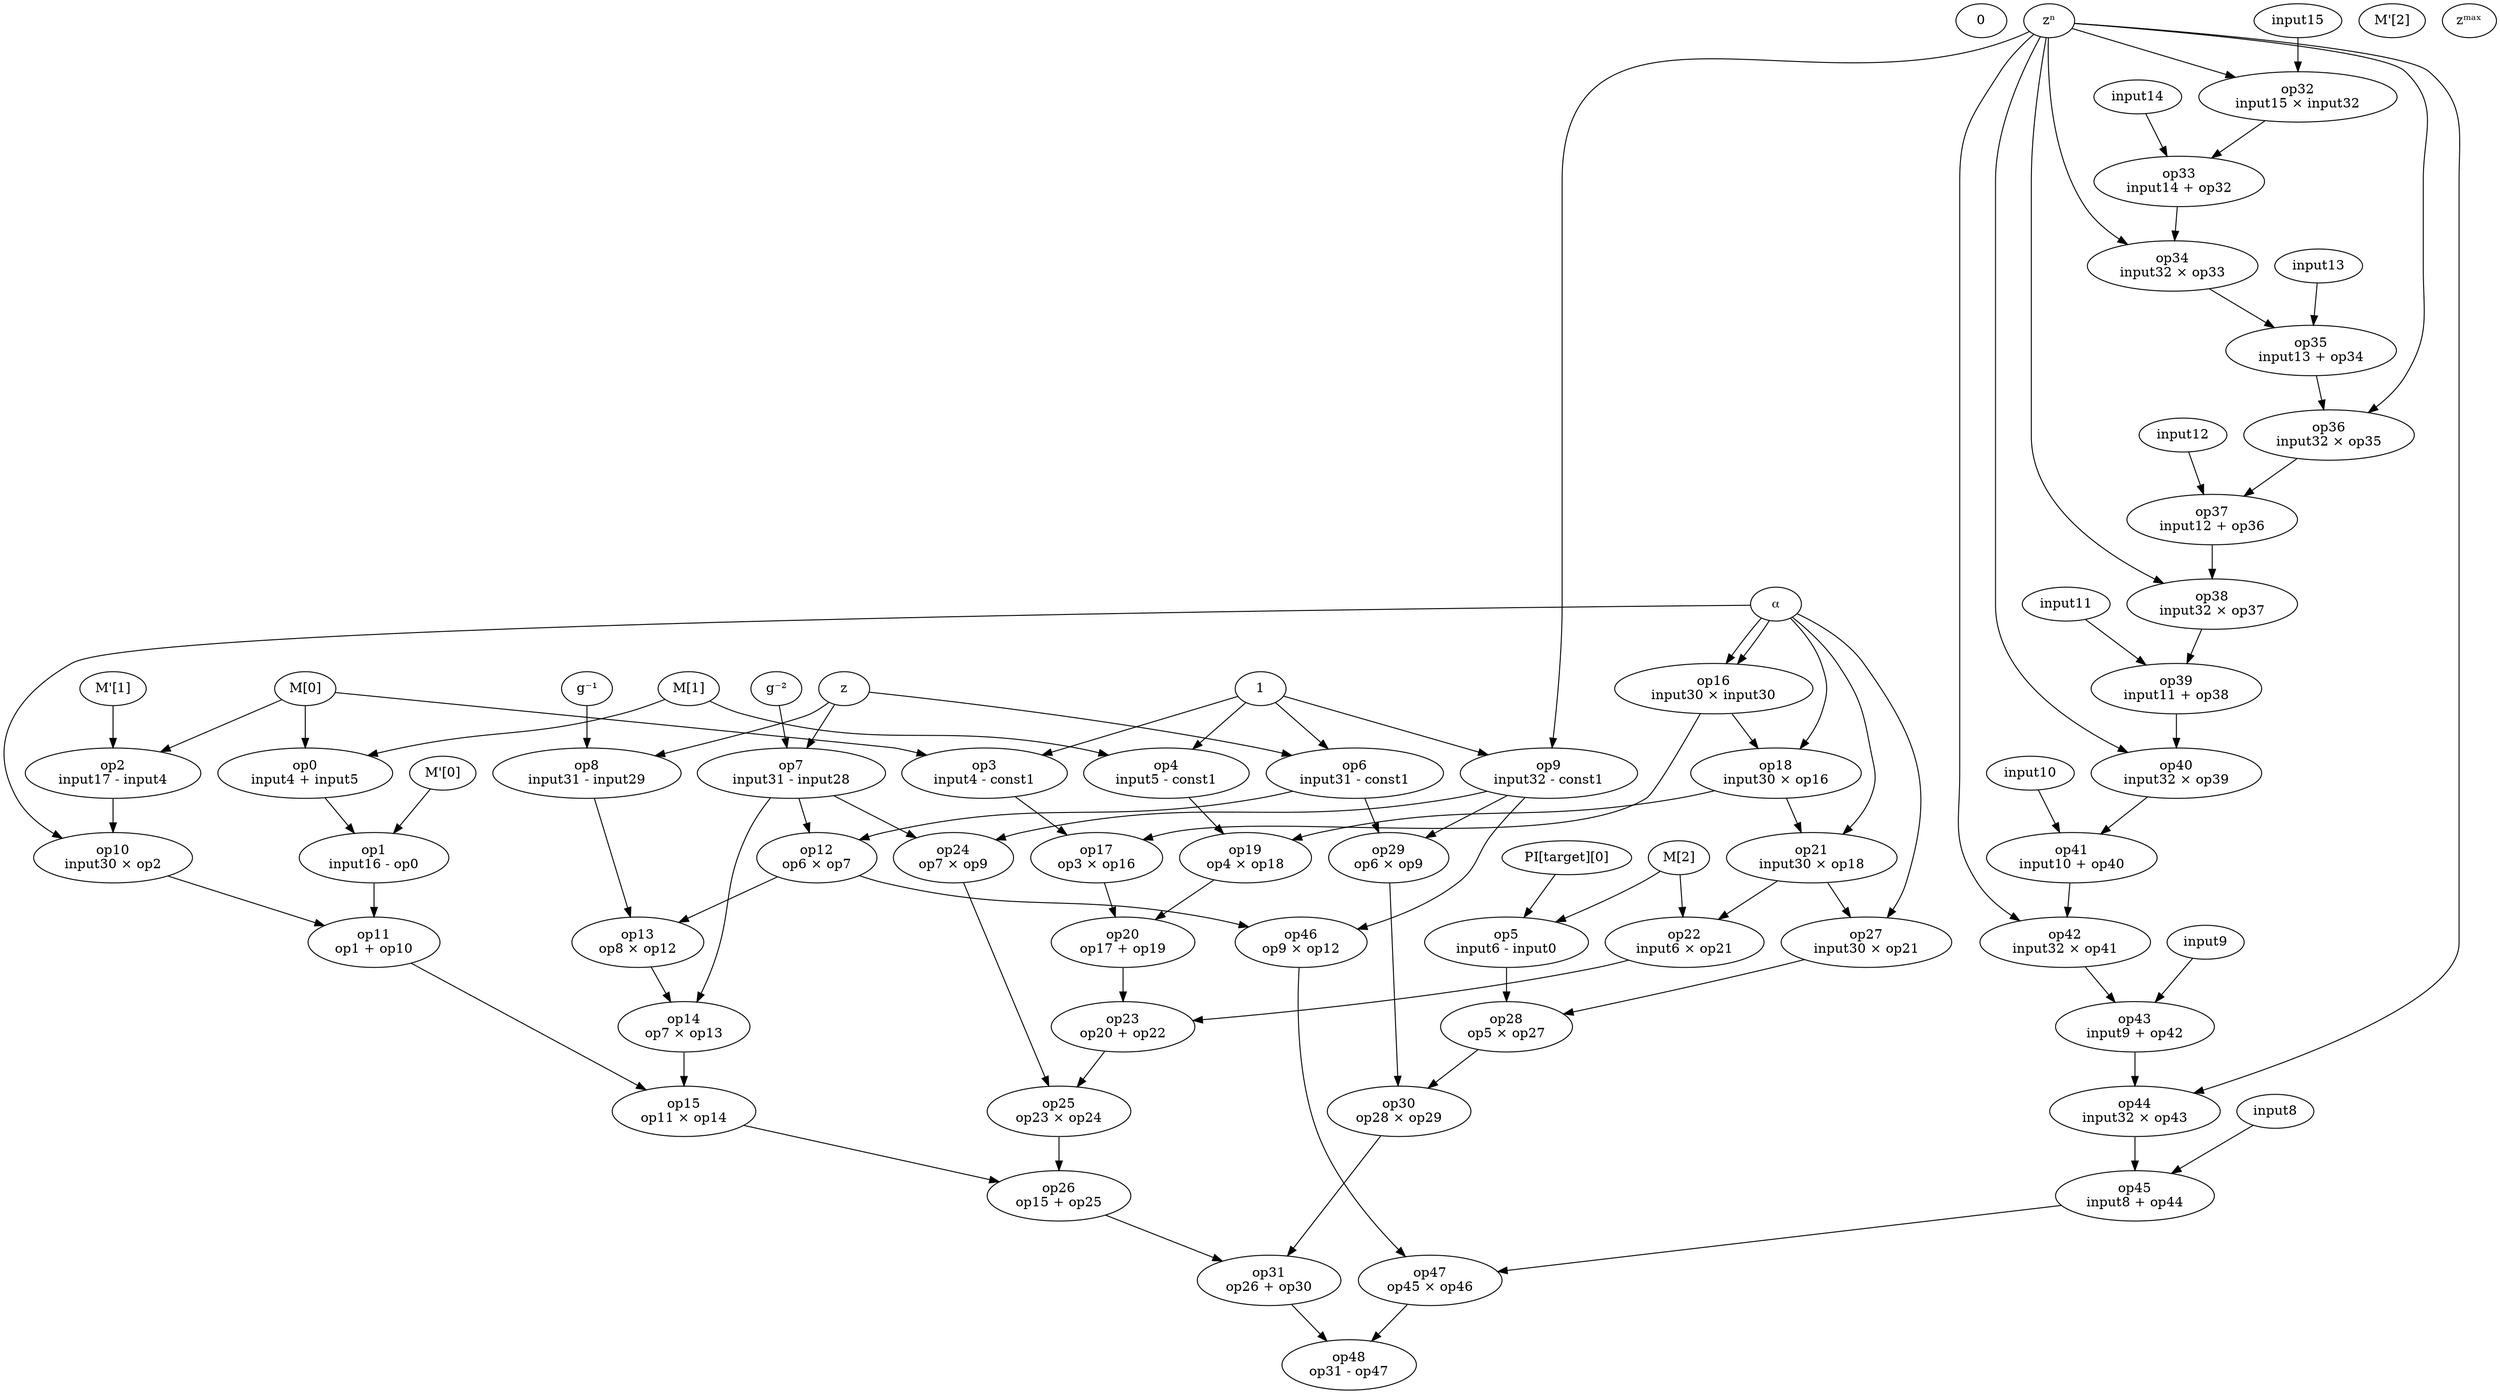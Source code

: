 digraph G {
const0 [label="0"]
const1 [label="1"]
input0 [label="PI[target][0]"]
input4 [label="M[0]"]
input5 [label="M[1]"]
input6 [label="M[2]"]
input16 [label="M'[0]"]
input17 [label="M'[1]"]
input18 [label="M'[2]"]
input28 [label="g⁻²"]
input29 [label="g⁻¹"]
input30 [label="⍺"]
input31 [label="z"]
input32 [label="zⁿ"]
input33 [label="zᵐᵃˣ"]
op0 [label="op0\ninput4 + input5"]
input4 -> op0
input5 -> op0
op1 [label="op1\ninput16 - op0"]
input16 -> op1
op0 -> op1
op2 [label="op2\ninput17 - input4"]
input17 -> op2
input4 -> op2
op3 [label="op3\ninput4 - const1"]
input4 -> op3
const1 -> op3
op4 [label="op4\ninput5 - const1"]
input5 -> op4
const1 -> op4
op5 [label="op5\ninput6 - input0"]
input6 -> op5
input0 -> op5
op6 [label="op6\ninput31 - const1"]
input31 -> op6
const1 -> op6
op7 [label="op7\ninput31 - input28"]
input31 -> op7
input28 -> op7
op8 [label="op8\ninput31 - input29"]
input31 -> op8
input29 -> op8
op9 [label="op9\ninput32 - const1"]
input32 -> op9
const1 -> op9
op10 [label="op10\ninput30 × op2"]
input30 -> op10
op2 -> op10
op11 [label="op11\nop1 + op10"]
op1 -> op11
op10 -> op11
op12 [label="op12\nop6 × op7"]
op6 -> op12
op7 -> op12
op13 [label="op13\nop8 × op12"]
op8 -> op13
op12 -> op13
op14 [label="op14\nop7 × op13"]
op7 -> op14
op13 -> op14
op15 [label="op15\nop11 × op14"]
op11 -> op15
op14 -> op15
op16 [label="op16\ninput30 × input30"]
input30 -> op16
input30 -> op16
op17 [label="op17\nop3 × op16"]
op3 -> op17
op16 -> op17
op18 [label="op18\ninput30 × op16"]
input30 -> op18
op16 -> op18
op19 [label="op19\nop4 × op18"]
op4 -> op19
op18 -> op19
op20 [label="op20\nop17 + op19"]
op17 -> op20
op19 -> op20
op21 [label="op21\ninput30 × op18"]
input30 -> op21
op18 -> op21
op22 [label="op22\ninput6 × op21"]
input6 -> op22
op21 -> op22
op23 [label="op23\nop20 + op22"]
op20 -> op23
op22 -> op23
op24 [label="op24\nop7 × op9"]
op7 -> op24
op9 -> op24
op25 [label="op25\nop23 × op24"]
op23 -> op25
op24 -> op25
op26 [label="op26\nop15 + op25"]
op15 -> op26
op25 -> op26
op27 [label="op27\ninput30 × op21"]
input30 -> op27
op21 -> op27
op28 [label="op28\nop5 × op27"]
op5 -> op28
op27 -> op28
op29 [label="op29\nop6 × op9"]
op6 -> op29
op9 -> op29
op30 [label="op30\nop28 × op29"]
op28 -> op30
op29 -> op30
op31 [label="op31\nop26 + op30"]
op26 -> op31
op30 -> op31
op32 [label="op32\ninput15 × input32"]
input15 -> op32
input32 -> op32
op33 [label="op33\ninput14 + op32"]
input14 -> op33
op32 -> op33
op34 [label="op34\ninput32 × op33"]
input32 -> op34
op33 -> op34
op35 [label="op35\ninput13 + op34"]
input13 -> op35
op34 -> op35
op36 [label="op36\ninput32 × op35"]
input32 -> op36
op35 -> op36
op37 [label="op37\ninput12 + op36"]
input12 -> op37
op36 -> op37
op38 [label="op38\ninput32 × op37"]
input32 -> op38
op37 -> op38
op39 [label="op39\ninput11 + op38"]
input11 -> op39
op38 -> op39
op40 [label="op40\ninput32 × op39"]
input32 -> op40
op39 -> op40
op41 [label="op41\ninput10 + op40"]
input10 -> op41
op40 -> op41
op42 [label="op42\ninput32 × op41"]
input32 -> op42
op41 -> op42
op43 [label="op43\ninput9 + op42"]
input9 -> op43
op42 -> op43
op44 [label="op44\ninput32 × op43"]
input32 -> op44
op43 -> op44
op45 [label="op45\ninput8 + op44"]
input8 -> op45
op44 -> op45
op46 [label="op46\nop9 × op12"]
op9 -> op46
op12 -> op46
op47 [label="op47\nop45 × op46"]
op45 -> op47
op46 -> op47
op48 [label="op48\nop31 - op47"]
op31 -> op48
op47 -> op48
}
